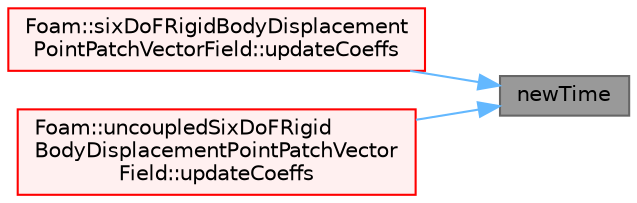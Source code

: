 digraph "newTime"
{
 // LATEX_PDF_SIZE
  bgcolor="transparent";
  edge [fontname=Helvetica,fontsize=10,labelfontname=Helvetica,labelfontsize=10];
  node [fontname=Helvetica,fontsize=10,shape=box,height=0.2,width=0.4];
  rankdir="RL";
  Node1 [id="Node000001",label="newTime",height=0.2,width=0.4,color="gray40", fillcolor="grey60", style="filled", fontcolor="black",tooltip=" "];
  Node1 -> Node2 [id="edge1_Node000001_Node000002",dir="back",color="steelblue1",style="solid",tooltip=" "];
  Node2 [id="Node000002",label="Foam::sixDoFRigidBodyDisplacement\lPointPatchVectorField::updateCoeffs",height=0.2,width=0.4,color="red", fillcolor="#FFF0F0", style="filled",URL="$classFoam_1_1sixDoFRigidBodyDisplacementPointPatchVectorField.html#a7e24eafac629d3733181cd942d4c902f",tooltip=" "];
  Node1 -> Node4 [id="edge2_Node000001_Node000004",dir="back",color="steelblue1",style="solid",tooltip=" "];
  Node4 [id="Node000004",label="Foam::uncoupledSixDoFRigid\lBodyDisplacementPointPatchVector\lField::updateCoeffs",height=0.2,width=0.4,color="red", fillcolor="#FFF0F0", style="filled",URL="$classFoam_1_1uncoupledSixDoFRigidBodyDisplacementPointPatchVectorField.html#a7e24eafac629d3733181cd942d4c902f",tooltip=" "];
}
